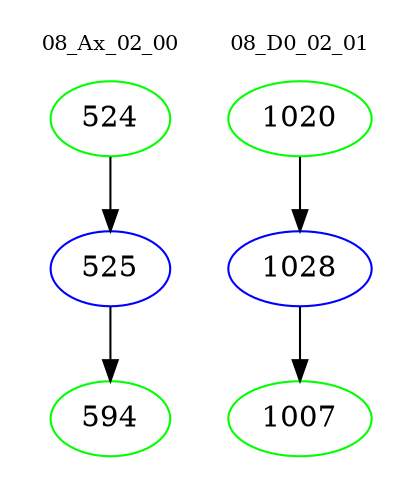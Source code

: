 digraph{
subgraph cluster_0 {
color = white
label = "08_Ax_02_00";
fontsize=10;
T0_524 [label="524", color="green"]
T0_524 -> T0_525 [color="black"]
T0_525 [label="525", color="blue"]
T0_525 -> T0_594 [color="black"]
T0_594 [label="594", color="green"]
}
subgraph cluster_1 {
color = white
label = "08_D0_02_01";
fontsize=10;
T1_1020 [label="1020", color="green"]
T1_1020 -> T1_1028 [color="black"]
T1_1028 [label="1028", color="blue"]
T1_1028 -> T1_1007 [color="black"]
T1_1007 [label="1007", color="green"]
}
}
